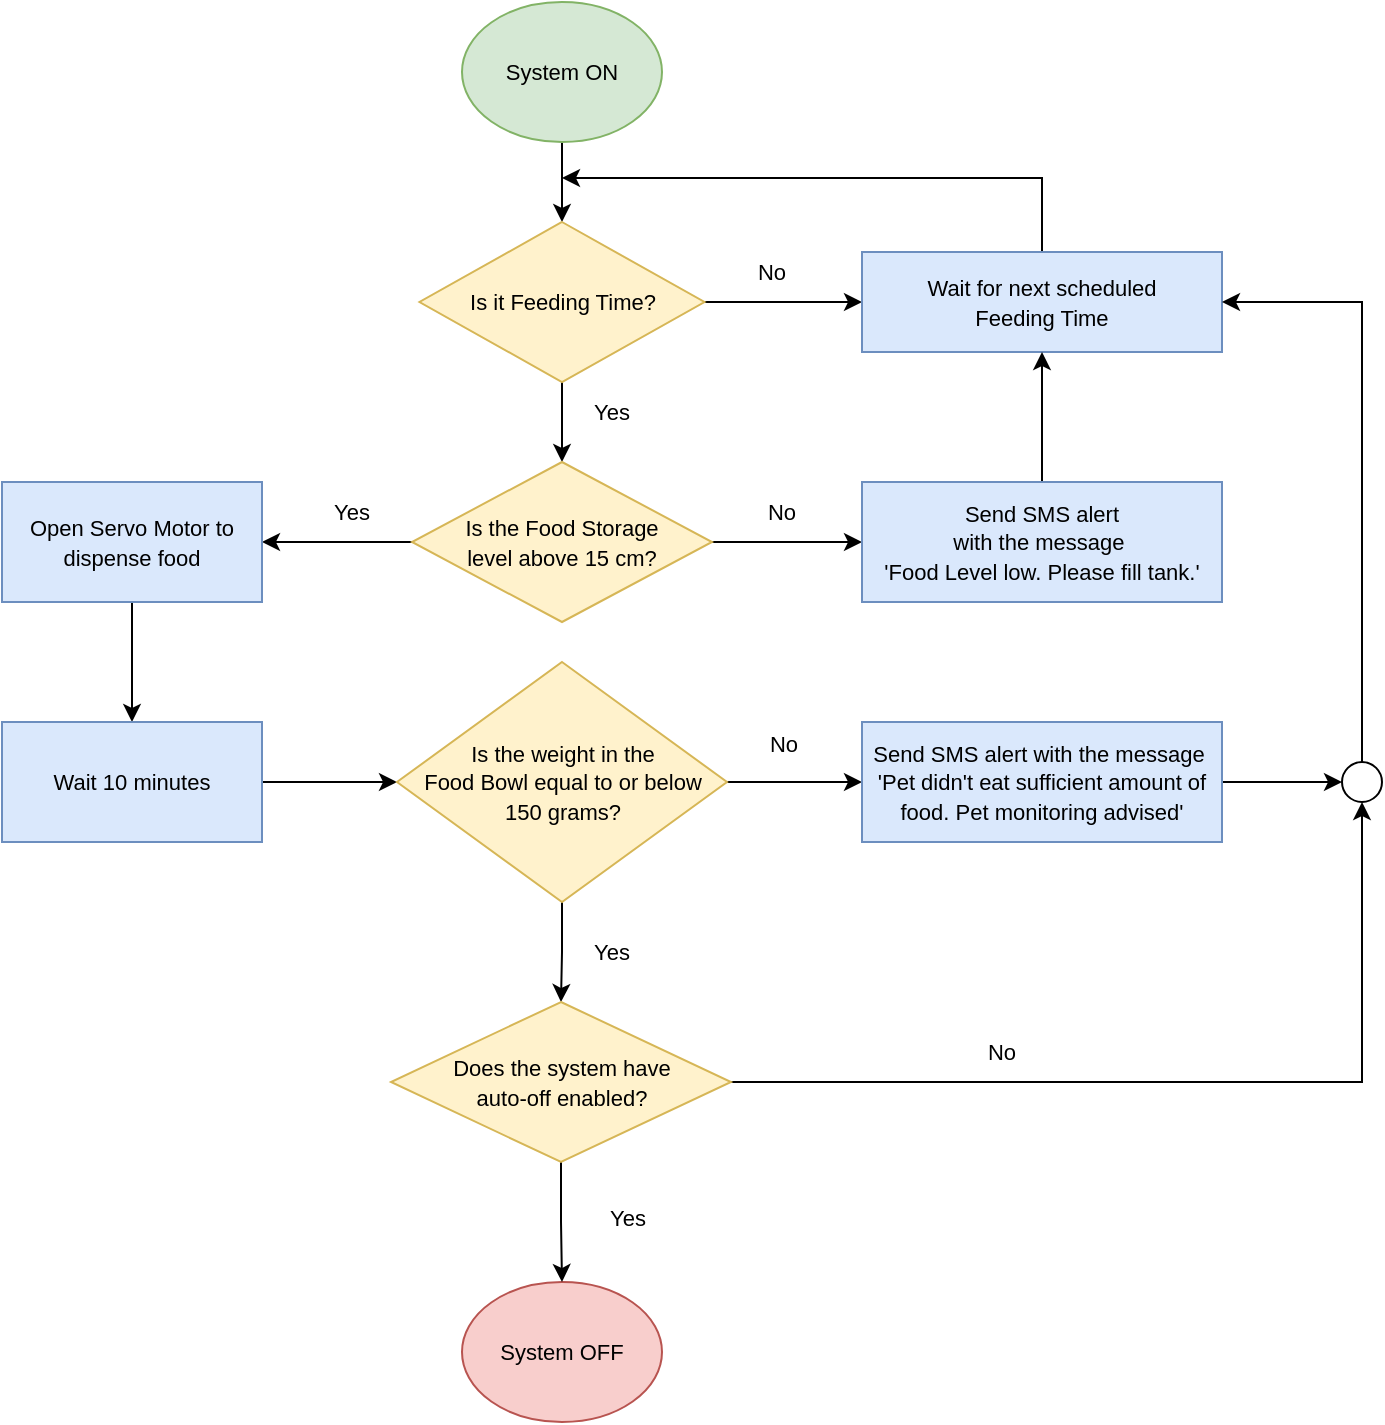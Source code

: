 <mxfile version="28.1.0">
  <diagram id="YFnqXCVgjgQndv2L8l8i" name="Page-1">
    <mxGraphModel dx="872" dy="473" grid="1" gridSize="10" guides="1" tooltips="1" connect="1" arrows="1" fold="1" page="1" pageScale="1" pageWidth="850" pageHeight="1100" math="0" shadow="0">
      <root>
        <mxCell id="0" />
        <mxCell id="1" parent="0" />
        <mxCell id="lzKRI8cVJowjACNpVGW9-5" style="edgeStyle=orthogonalEdgeStyle;rounded=0;orthogonalLoop=1;jettySize=auto;html=1;exitX=0.5;exitY=1;exitDx=0;exitDy=0;entryX=0.5;entryY=0;entryDx=0;entryDy=0;" edge="1" parent="1" source="lzKRI8cVJowjACNpVGW9-1" target="lzKRI8cVJowjACNpVGW9-3">
          <mxGeometry relative="1" as="geometry" />
        </mxCell>
        <mxCell id="lzKRI8cVJowjACNpVGW9-1" value="&lt;font style=&quot;font-size: 11px;&quot;&gt;System ON&lt;/font&gt;" style="ellipse;whiteSpace=wrap;html=1;fillColor=#d5e8d4;strokeColor=#82b366;" vertex="1" parent="1">
          <mxGeometry x="350" y="10" width="100" height="70" as="geometry" />
        </mxCell>
        <mxCell id="lzKRI8cVJowjACNpVGW9-12" style="edgeStyle=orthogonalEdgeStyle;rounded=0;orthogonalLoop=1;jettySize=auto;html=1;exitX=0.5;exitY=1;exitDx=0;exitDy=0;entryX=0.5;entryY=0;entryDx=0;entryDy=0;" edge="1" parent="1" source="lzKRI8cVJowjACNpVGW9-3" target="lzKRI8cVJowjACNpVGW9-11">
          <mxGeometry relative="1" as="geometry" />
        </mxCell>
        <mxCell id="lzKRI8cVJowjACNpVGW9-41" style="edgeStyle=orthogonalEdgeStyle;rounded=0;orthogonalLoop=1;jettySize=auto;html=1;exitX=1;exitY=0.5;exitDx=0;exitDy=0;" edge="1" parent="1" source="lzKRI8cVJowjACNpVGW9-3" target="lzKRI8cVJowjACNpVGW9-6">
          <mxGeometry relative="1" as="geometry" />
        </mxCell>
        <mxCell id="lzKRI8cVJowjACNpVGW9-3" value="&lt;font style=&quot;font-size: 11px;&quot;&gt;Is it Feeding Time?&lt;/font&gt;" style="rhombus;whiteSpace=wrap;html=1;fillColor=#fff2cc;strokeColor=#d6b656;" vertex="1" parent="1">
          <mxGeometry x="328.75" y="120" width="142.5" height="80" as="geometry" />
        </mxCell>
        <mxCell id="lzKRI8cVJowjACNpVGW9-42" style="edgeStyle=orthogonalEdgeStyle;rounded=0;orthogonalLoop=1;jettySize=auto;html=1;exitX=0.5;exitY=0;exitDx=0;exitDy=0;" edge="1" parent="1" source="lzKRI8cVJowjACNpVGW9-6">
          <mxGeometry relative="1" as="geometry">
            <mxPoint x="400" y="98" as="targetPoint" />
            <mxPoint x="640" y="133" as="sourcePoint" />
            <Array as="points">
              <mxPoint x="640" y="98" />
            </Array>
          </mxGeometry>
        </mxCell>
        <mxCell id="lzKRI8cVJowjACNpVGW9-6" value="&lt;font style=&quot;font-size: 11px;&quot;&gt;Wait for next scheduled&lt;/font&gt;&lt;div&gt;&lt;font style=&quot;font-size: 11px;&quot;&gt;Feeding Time&lt;/font&gt;&lt;/div&gt;" style="rounded=0;whiteSpace=wrap;html=1;fillColor=#dae8fc;strokeColor=#6c8ebf;" vertex="1" parent="1">
          <mxGeometry x="550" y="135" width="180" height="50" as="geometry" />
        </mxCell>
        <mxCell id="lzKRI8cVJowjACNpVGW9-9" value="&lt;font style=&quot;font-size: 11px;&quot;&gt;No&lt;/font&gt;" style="text;html=1;align=center;verticalAlign=middle;whiteSpace=wrap;rounded=0;" vertex="1" parent="1">
          <mxGeometry x="475" y="130" width="60" height="30" as="geometry" />
        </mxCell>
        <mxCell id="lzKRI8cVJowjACNpVGW9-14" style="edgeStyle=orthogonalEdgeStyle;rounded=0;orthogonalLoop=1;jettySize=auto;html=1;exitX=1;exitY=0.5;exitDx=0;exitDy=0;" edge="1" parent="1" source="lzKRI8cVJowjACNpVGW9-11">
          <mxGeometry relative="1" as="geometry">
            <mxPoint x="550" y="280" as="targetPoint" />
          </mxGeometry>
        </mxCell>
        <mxCell id="lzKRI8cVJowjACNpVGW9-21" style="edgeStyle=orthogonalEdgeStyle;rounded=0;orthogonalLoop=1;jettySize=auto;html=1;exitX=0;exitY=0.5;exitDx=0;exitDy=0;entryX=1;entryY=0.5;entryDx=0;entryDy=0;" edge="1" parent="1" source="lzKRI8cVJowjACNpVGW9-11" target="lzKRI8cVJowjACNpVGW9-20">
          <mxGeometry relative="1" as="geometry" />
        </mxCell>
        <mxCell id="lzKRI8cVJowjACNpVGW9-11" value="&lt;font style=&quot;font-size: 11px;&quot;&gt;Is the Food Storage&lt;/font&gt;&lt;div&gt;&lt;font style=&quot;font-size: 11px;&quot;&gt;level above 15 cm?&lt;/font&gt;&lt;/div&gt;" style="rhombus;whiteSpace=wrap;html=1;fillColor=#fff2cc;strokeColor=#d6b656;" vertex="1" parent="1">
          <mxGeometry x="325" y="240" width="150" height="80" as="geometry" />
        </mxCell>
        <mxCell id="lzKRI8cVJowjACNpVGW9-13" value="&lt;font style=&quot;font-size: 11px;&quot;&gt;Yes&lt;/font&gt;" style="text;html=1;align=center;verticalAlign=middle;whiteSpace=wrap;rounded=0;" vertex="1" parent="1">
          <mxGeometry x="395" y="200" width="60" height="30" as="geometry" />
        </mxCell>
        <mxCell id="lzKRI8cVJowjACNpVGW9-35" style="edgeStyle=orthogonalEdgeStyle;rounded=0;orthogonalLoop=1;jettySize=auto;html=1;exitX=0.5;exitY=0;exitDx=0;exitDy=0;entryX=0.5;entryY=1;entryDx=0;entryDy=0;" edge="1" parent="1" source="lzKRI8cVJowjACNpVGW9-15" target="lzKRI8cVJowjACNpVGW9-6">
          <mxGeometry relative="1" as="geometry" />
        </mxCell>
        <mxCell id="lzKRI8cVJowjACNpVGW9-15" value="&lt;font style=&quot;font-size: 11px;&quot;&gt;Send SMS alert&lt;/font&gt;&lt;div&gt;&lt;font style=&quot;font-size: 11px;&quot;&gt;with the message&amp;nbsp;&lt;/font&gt;&lt;/div&gt;&lt;div&gt;&lt;font style=&quot;font-size: 11px;&quot;&gt;&#39;Food Level low. Please fill tank.&#39;&lt;/font&gt;&lt;/div&gt;" style="rounded=0;whiteSpace=wrap;html=1;fillColor=#dae8fc;strokeColor=#6c8ebf;" vertex="1" parent="1">
          <mxGeometry x="550" y="250" width="180" height="60" as="geometry" />
        </mxCell>
        <mxCell id="lzKRI8cVJowjACNpVGW9-18" value="&lt;span style=&quot;font-size: 11px;&quot;&gt;No&lt;/span&gt;" style="text;html=1;align=center;verticalAlign=middle;whiteSpace=wrap;rounded=0;" vertex="1" parent="1">
          <mxGeometry x="480" y="250" width="60" height="30" as="geometry" />
        </mxCell>
        <mxCell id="lzKRI8cVJowjACNpVGW9-24" style="edgeStyle=orthogonalEdgeStyle;rounded=0;orthogonalLoop=1;jettySize=auto;html=1;exitX=0.5;exitY=1;exitDx=0;exitDy=0;entryX=0.5;entryY=0;entryDx=0;entryDy=0;" edge="1" parent="1" source="lzKRI8cVJowjACNpVGW9-20" target="lzKRI8cVJowjACNpVGW9-23">
          <mxGeometry relative="1" as="geometry">
            <mxPoint x="185" y="350" as="targetPoint" />
          </mxGeometry>
        </mxCell>
        <mxCell id="lzKRI8cVJowjACNpVGW9-20" value="&lt;font style=&quot;font-size: 11px;&quot;&gt;Open Servo Motor to dispense food&lt;/font&gt;" style="rounded=0;whiteSpace=wrap;html=1;fillColor=#dae8fc;strokeColor=#6c8ebf;" vertex="1" parent="1">
          <mxGeometry x="120" y="250" width="130" height="60" as="geometry" />
        </mxCell>
        <mxCell id="lzKRI8cVJowjACNpVGW9-22" value="&lt;font style=&quot;font-size: 11px;&quot;&gt;Yes&lt;/font&gt;" style="text;html=1;align=center;verticalAlign=middle;whiteSpace=wrap;rounded=0;" vertex="1" parent="1">
          <mxGeometry x="265" y="250" width="60" height="30" as="geometry" />
        </mxCell>
        <mxCell id="lzKRI8cVJowjACNpVGW9-27" style="edgeStyle=orthogonalEdgeStyle;rounded=0;orthogonalLoop=1;jettySize=auto;html=1;entryX=0;entryY=0.5;entryDx=0;entryDy=0;" edge="1" parent="1" source="lzKRI8cVJowjACNpVGW9-23" target="lzKRI8cVJowjACNpVGW9-25">
          <mxGeometry relative="1" as="geometry" />
        </mxCell>
        <mxCell id="lzKRI8cVJowjACNpVGW9-23" value="&lt;font style=&quot;font-size: 11px;&quot;&gt;Wait 10 minutes&lt;/font&gt;" style="rounded=0;whiteSpace=wrap;html=1;fillColor=#dae8fc;strokeColor=#6c8ebf;" vertex="1" parent="1">
          <mxGeometry x="120" y="370" width="130" height="60" as="geometry" />
        </mxCell>
        <mxCell id="lzKRI8cVJowjACNpVGW9-29" style="edgeStyle=orthogonalEdgeStyle;rounded=0;orthogonalLoop=1;jettySize=auto;html=1;exitX=1;exitY=0.5;exitDx=0;exitDy=0;" edge="1" parent="1" source="lzKRI8cVJowjACNpVGW9-25" target="lzKRI8cVJowjACNpVGW9-28">
          <mxGeometry relative="1" as="geometry" />
        </mxCell>
        <mxCell id="lzKRI8cVJowjACNpVGW9-45" style="edgeStyle=orthogonalEdgeStyle;rounded=0;orthogonalLoop=1;jettySize=auto;html=1;exitX=0.5;exitY=1;exitDx=0;exitDy=0;entryX=0.5;entryY=0;entryDx=0;entryDy=0;" edge="1" parent="1" source="lzKRI8cVJowjACNpVGW9-25" target="lzKRI8cVJowjACNpVGW9-44">
          <mxGeometry relative="1" as="geometry" />
        </mxCell>
        <mxCell id="lzKRI8cVJowjACNpVGW9-25" value="&lt;span style=&quot;font-size: 11px;&quot;&gt;Is the weight in the&lt;/span&gt;&lt;div&gt;&lt;span style=&quot;font-size: 11px;&quot;&gt;Food Bowl equal to or below&lt;/span&gt;&lt;/div&gt;&lt;div&gt;&lt;span style=&quot;font-size: 11px;&quot;&gt;150 grams?&lt;/span&gt;&lt;/div&gt;" style="rhombus;whiteSpace=wrap;html=1;fillColor=#fff2cc;strokeColor=#d6b656;" vertex="1" parent="1">
          <mxGeometry x="317.5" y="340" width="165" height="120" as="geometry" />
        </mxCell>
        <mxCell id="lzKRI8cVJowjACNpVGW9-50" style="edgeStyle=orthogonalEdgeStyle;rounded=0;orthogonalLoop=1;jettySize=auto;html=1;exitX=1;exitY=0.5;exitDx=0;exitDy=0;entryX=0;entryY=0.5;entryDx=0;entryDy=0;" edge="1" parent="1" source="lzKRI8cVJowjACNpVGW9-28" target="lzKRI8cVJowjACNpVGW9-49">
          <mxGeometry relative="1" as="geometry" />
        </mxCell>
        <mxCell id="lzKRI8cVJowjACNpVGW9-28" value="&lt;font style=&quot;font-size: 11px;&quot;&gt;Send SMS alert&amp;nbsp;&lt;/font&gt;&lt;span style=&quot;font-size: 11px; background-color: transparent; color: light-dark(rgb(0, 0, 0), rgb(255, 255, 255));&quot;&gt;with the message&amp;nbsp;&lt;/span&gt;&lt;div&gt;&lt;font style=&quot;font-size: 11px;&quot;&gt;&#39;Pet didn&#39;t eat sufficient amount of food. Pet monitoring advised&#39;&lt;/font&gt;&lt;/div&gt;" style="rounded=0;whiteSpace=wrap;html=1;fillColor=#dae8fc;strokeColor=#6c8ebf;" vertex="1" parent="1">
          <mxGeometry x="550" y="370" width="180" height="60" as="geometry" />
        </mxCell>
        <mxCell id="lzKRI8cVJowjACNpVGW9-30" value="&lt;span style=&quot;font-size: 11px;&quot;&gt;No&lt;/span&gt;" style="text;html=1;align=center;verticalAlign=middle;whiteSpace=wrap;rounded=0;" vertex="1" parent="1">
          <mxGeometry x="480.5" y="366" width="60" height="30" as="geometry" />
        </mxCell>
        <mxCell id="lzKRI8cVJowjACNpVGW9-31" value="&lt;font style=&quot;font-size: 11px;&quot;&gt;System OFF&lt;/font&gt;" style="ellipse;whiteSpace=wrap;html=1;fillColor=#f8cecc;strokeColor=#b85450;" vertex="1" parent="1">
          <mxGeometry x="350" y="650" width="100" height="70" as="geometry" />
        </mxCell>
        <mxCell id="lzKRI8cVJowjACNpVGW9-33" value="&lt;span style=&quot;font-size: 11px;&quot;&gt;Yes&lt;/span&gt;" style="text;html=1;align=center;verticalAlign=middle;whiteSpace=wrap;rounded=0;" vertex="1" parent="1">
          <mxGeometry x="395" y="470" width="60" height="30" as="geometry" />
        </mxCell>
        <mxCell id="lzKRI8cVJowjACNpVGW9-46" style="edgeStyle=orthogonalEdgeStyle;rounded=0;orthogonalLoop=1;jettySize=auto;html=1;exitX=0.5;exitY=1;exitDx=0;exitDy=0;entryX=0.5;entryY=0;entryDx=0;entryDy=0;" edge="1" parent="1" source="lzKRI8cVJowjACNpVGW9-44" target="lzKRI8cVJowjACNpVGW9-31">
          <mxGeometry relative="1" as="geometry" />
        </mxCell>
        <mxCell id="lzKRI8cVJowjACNpVGW9-48" style="edgeStyle=orthogonalEdgeStyle;rounded=0;orthogonalLoop=1;jettySize=auto;html=1;exitX=1;exitY=0.5;exitDx=0;exitDy=0;entryX=0.5;entryY=1;entryDx=0;entryDy=0;" edge="1" parent="1" source="lzKRI8cVJowjACNpVGW9-44" target="lzKRI8cVJowjACNpVGW9-49">
          <mxGeometry relative="1" as="geometry">
            <mxPoint x="810" y="550" as="targetPoint" />
          </mxGeometry>
        </mxCell>
        <mxCell id="lzKRI8cVJowjACNpVGW9-44" value="&lt;span style=&quot;font-size: 11px;&quot;&gt;Does the system have&lt;/span&gt;&lt;div&gt;&lt;span style=&quot;font-size: 11px;&quot;&gt;auto-off enabled?&lt;/span&gt;&lt;/div&gt;" style="rhombus;whiteSpace=wrap;html=1;fillColor=#fff2cc;strokeColor=#d6b656;" vertex="1" parent="1">
          <mxGeometry x="314.5" y="510" width="170" height="80" as="geometry" />
        </mxCell>
        <mxCell id="lzKRI8cVJowjACNpVGW9-47" value="&lt;span style=&quot;font-size: 11px;&quot;&gt;Yes&lt;/span&gt;" style="text;html=1;align=center;verticalAlign=middle;whiteSpace=wrap;rounded=0;" vertex="1" parent="1">
          <mxGeometry x="403" y="603" width="60" height="30" as="geometry" />
        </mxCell>
        <mxCell id="lzKRI8cVJowjACNpVGW9-51" style="edgeStyle=orthogonalEdgeStyle;rounded=0;orthogonalLoop=1;jettySize=auto;html=1;exitX=0.5;exitY=0;exitDx=0;exitDy=0;entryX=1;entryY=0.5;entryDx=0;entryDy=0;" edge="1" parent="1" source="lzKRI8cVJowjACNpVGW9-49" target="lzKRI8cVJowjACNpVGW9-6">
          <mxGeometry relative="1" as="geometry" />
        </mxCell>
        <mxCell id="lzKRI8cVJowjACNpVGW9-49" value="" style="ellipse;whiteSpace=wrap;html=1;aspect=fixed;" vertex="1" parent="1">
          <mxGeometry x="790" y="390" width="20" height="20" as="geometry" />
        </mxCell>
        <mxCell id="lzKRI8cVJowjACNpVGW9-53" value="&lt;span style=&quot;font-size: 11px;&quot;&gt;No&lt;/span&gt;" style="text;html=1;align=center;verticalAlign=middle;whiteSpace=wrap;rounded=0;" vertex="1" parent="1">
          <mxGeometry x="590" y="520" width="60" height="30" as="geometry" />
        </mxCell>
      </root>
    </mxGraphModel>
  </diagram>
</mxfile>
